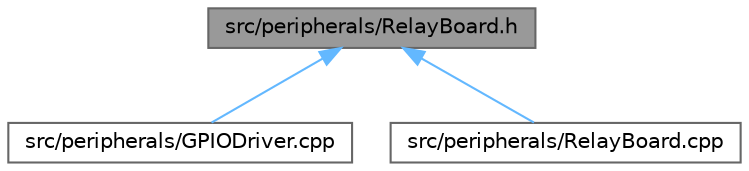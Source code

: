 digraph "src/peripherals/RelayBoard.h"
{
 // LATEX_PDF_SIZE
  bgcolor="transparent";
  edge [fontname=Helvetica,fontsize=10,labelfontname=Helvetica,labelfontsize=10];
  node [fontname=Helvetica,fontsize=10,shape=box,height=0.2,width=0.4];
  Node1 [label="src/peripherals/RelayBoard.h",height=0.2,width=0.4,color="gray40", fillcolor="grey60", style="filled", fontcolor="black",tooltip=" "];
  Node1 -> Node2 [dir="back",color="steelblue1",style="solid"];
  Node2 [label="src/peripherals/GPIODriver.cpp",height=0.2,width=0.4,color="grey40", fillcolor="white", style="filled",URL="$_g_p_i_o_driver_8cpp.html",tooltip=" "];
  Node1 -> Node3 [dir="back",color="steelblue1",style="solid"];
  Node3 [label="src/peripherals/RelayBoard.cpp",height=0.2,width=0.4,color="grey40", fillcolor="white", style="filled",URL="$_relay_board_8cpp.html",tooltip=" "];
}
